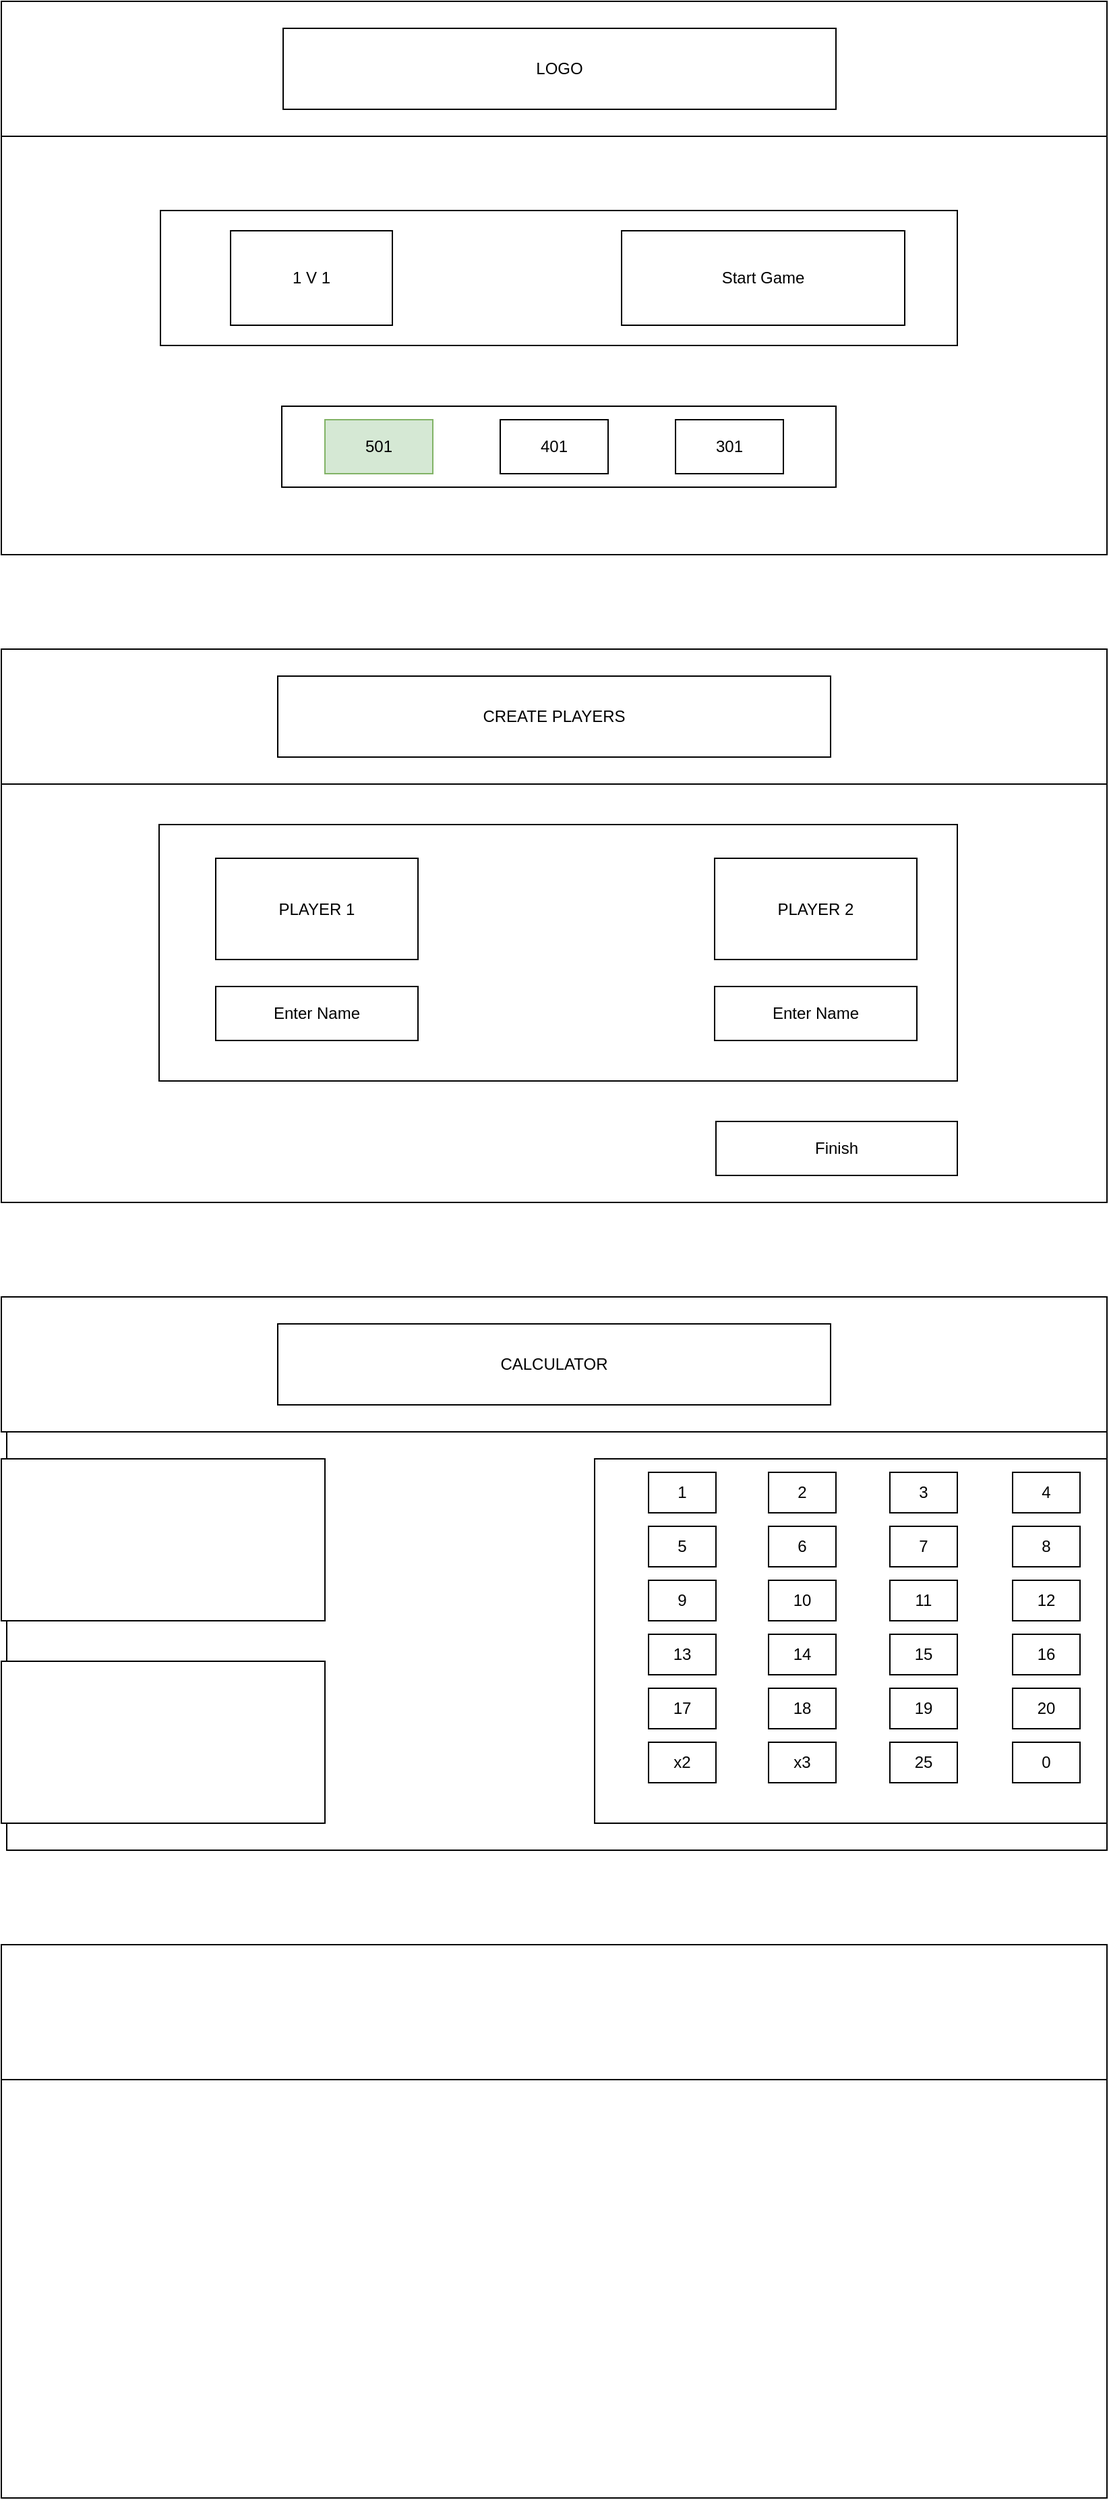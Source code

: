 <mxfile version="20.8.10" type="device"><diagram name="Seite-1" id="paZLR1A8twuQFrYivaNH"><mxGraphModel dx="1162" dy="664" grid="1" gridSize="10" guides="1" tooltips="1" connect="1" arrows="1" fold="1" page="1" pageScale="1" pageWidth="827" pageHeight="1169" math="0" shadow="0"><root><mxCell id="0"/><mxCell id="1" parent="0"/><mxCell id="XDDbklvxgR-TvzOWc_MV-14" value="" style="rounded=0;whiteSpace=wrap;html=1;" vertex="1" parent="1"><mxGeometry width="820" height="410" as="geometry"/></mxCell><mxCell id="XDDbklvxgR-TvzOWc_MV-15" value="" style="rounded=0;whiteSpace=wrap;html=1;" vertex="1" parent="1"><mxGeometry y="480" width="820" height="410" as="geometry"/></mxCell><mxCell id="XDDbklvxgR-TvzOWc_MV-16" value="" style="rounded=0;whiteSpace=wrap;html=1;" vertex="1" parent="1"><mxGeometry x="4" y="960" width="816" height="410" as="geometry"/></mxCell><mxCell id="XDDbklvxgR-TvzOWc_MV-17" value="" style="rounded=0;whiteSpace=wrap;html=1;" vertex="1" parent="1"><mxGeometry y="1440" width="820" height="410" as="geometry"/></mxCell><mxCell id="XDDbklvxgR-TvzOWc_MV-18" value="" style="rounded=0;whiteSpace=wrap;html=1;" vertex="1" parent="1"><mxGeometry width="820" height="100" as="geometry"/></mxCell><mxCell id="XDDbklvxgR-TvzOWc_MV-19" value="" style="rounded=0;whiteSpace=wrap;html=1;" vertex="1" parent="1"><mxGeometry y="480" width="820" height="100" as="geometry"/></mxCell><mxCell id="XDDbklvxgR-TvzOWc_MV-20" value="" style="rounded=0;whiteSpace=wrap;html=1;" vertex="1" parent="1"><mxGeometry y="960" width="820" height="100" as="geometry"/></mxCell><mxCell id="XDDbklvxgR-TvzOWc_MV-21" value="" style="rounded=0;whiteSpace=wrap;html=1;" vertex="1" parent="1"><mxGeometry y="1440" width="820" height="100" as="geometry"/></mxCell><mxCell id="XDDbklvxgR-TvzOWc_MV-25" value="LOGO" style="rounded=0;whiteSpace=wrap;html=1;" vertex="1" parent="1"><mxGeometry x="209" y="20" width="410" height="60" as="geometry"/></mxCell><mxCell id="XDDbklvxgR-TvzOWc_MV-27" value="" style="rounded=0;whiteSpace=wrap;html=1;" vertex="1" parent="1"><mxGeometry x="118" y="155" width="591" height="100" as="geometry"/></mxCell><mxCell id="XDDbklvxgR-TvzOWc_MV-28" value="" style="rounded=0;whiteSpace=wrap;html=1;" vertex="1" parent="1"><mxGeometry x="208" y="300" width="411" height="60" as="geometry"/></mxCell><mxCell id="XDDbklvxgR-TvzOWc_MV-29" value="501" style="rounded=0;whiteSpace=wrap;html=1;fillColor=#d5e8d4;strokeColor=#82b366;" vertex="1" parent="1"><mxGeometry x="240" y="310" width="80" height="40" as="geometry"/></mxCell><mxCell id="XDDbklvxgR-TvzOWc_MV-31" value="401" style="rounded=0;whiteSpace=wrap;html=1;" vertex="1" parent="1"><mxGeometry x="370" y="310" width="80" height="40" as="geometry"/></mxCell><mxCell id="XDDbklvxgR-TvzOWc_MV-32" value="301" style="rounded=0;whiteSpace=wrap;html=1;" vertex="1" parent="1"><mxGeometry x="500" y="310" width="80" height="40" as="geometry"/></mxCell><mxCell id="XDDbklvxgR-TvzOWc_MV-33" value="1 V 1" style="rounded=0;whiteSpace=wrap;html=1;" vertex="1" parent="1"><mxGeometry x="170" y="170" width="120" height="70" as="geometry"/></mxCell><mxCell id="XDDbklvxgR-TvzOWc_MV-34" value="Start Game" style="rounded=0;whiteSpace=wrap;html=1;" vertex="1" parent="1"><mxGeometry x="460" y="170" width="210" height="70" as="geometry"/></mxCell><mxCell id="XDDbklvxgR-TvzOWc_MV-35" value="CREATE PLAYERS" style="rounded=0;whiteSpace=wrap;html=1;" vertex="1" parent="1"><mxGeometry x="205" y="500" width="410" height="60" as="geometry"/></mxCell><mxCell id="XDDbklvxgR-TvzOWc_MV-36" value="" style="rounded=0;whiteSpace=wrap;html=1;" vertex="1" parent="1"><mxGeometry x="117" y="610" width="592" height="190" as="geometry"/></mxCell><mxCell id="XDDbklvxgR-TvzOWc_MV-38" value="PLAYER 1" style="rounded=0;whiteSpace=wrap;html=1;" vertex="1" parent="1"><mxGeometry x="159" y="635" width="150" height="75" as="geometry"/></mxCell><mxCell id="XDDbklvxgR-TvzOWc_MV-40" value="PLAYER 2" style="rounded=0;whiteSpace=wrap;html=1;" vertex="1" parent="1"><mxGeometry x="529" y="635" width="150" height="75" as="geometry"/></mxCell><mxCell id="XDDbklvxgR-TvzOWc_MV-41" value="Enter Name" style="rounded=0;whiteSpace=wrap;html=1;" vertex="1" parent="1"><mxGeometry x="159" y="730" width="150" height="40" as="geometry"/></mxCell><mxCell id="XDDbklvxgR-TvzOWc_MV-42" value="Enter Name" style="rounded=0;whiteSpace=wrap;html=1;" vertex="1" parent="1"><mxGeometry x="529" y="730" width="150" height="40" as="geometry"/></mxCell><mxCell id="XDDbklvxgR-TvzOWc_MV-44" value="Finish" style="rounded=0;whiteSpace=wrap;html=1;" vertex="1" parent="1"><mxGeometry x="530" y="830" width="179" height="40" as="geometry"/></mxCell><mxCell id="XDDbklvxgR-TvzOWc_MV-46" value="CALCULATOR" style="rounded=0;whiteSpace=wrap;html=1;" vertex="1" parent="1"><mxGeometry x="205" y="980" width="410" height="60" as="geometry"/></mxCell><mxCell id="XDDbklvxgR-TvzOWc_MV-47" value="" style="rounded=0;whiteSpace=wrap;html=1;" vertex="1" parent="1"><mxGeometry y="1080" width="240" height="120" as="geometry"/></mxCell><mxCell id="XDDbklvxgR-TvzOWc_MV-50" value="" style="rounded=0;whiteSpace=wrap;html=1;" vertex="1" parent="1"><mxGeometry y="1230" width="240" height="120" as="geometry"/></mxCell><mxCell id="XDDbklvxgR-TvzOWc_MV-51" value="" style="rounded=0;whiteSpace=wrap;html=1;" vertex="1" parent="1"><mxGeometry x="440" y="1080" width="380" height="270" as="geometry"/></mxCell><mxCell id="XDDbklvxgR-TvzOWc_MV-55" value="1" style="rounded=0;whiteSpace=wrap;html=1;" vertex="1" parent="1"><mxGeometry x="480" y="1090" width="50" height="30" as="geometry"/></mxCell><mxCell id="XDDbklvxgR-TvzOWc_MV-69" value="2" style="rounded=0;whiteSpace=wrap;html=1;" vertex="1" parent="1"><mxGeometry x="569" y="1090" width="50" height="30" as="geometry"/></mxCell><mxCell id="XDDbklvxgR-TvzOWc_MV-70" value="3" style="rounded=0;whiteSpace=wrap;html=1;" vertex="1" parent="1"><mxGeometry x="659" y="1090" width="50" height="30" as="geometry"/></mxCell><mxCell id="XDDbklvxgR-TvzOWc_MV-71" value="4" style="rounded=0;whiteSpace=wrap;html=1;" vertex="1" parent="1"><mxGeometry x="750" y="1090" width="50" height="30" as="geometry"/></mxCell><mxCell id="XDDbklvxgR-TvzOWc_MV-72" value="5" style="rounded=0;whiteSpace=wrap;html=1;" vertex="1" parent="1"><mxGeometry x="480" y="1130" width="50" height="30" as="geometry"/></mxCell><mxCell id="XDDbklvxgR-TvzOWc_MV-73" value="6" style="rounded=0;whiteSpace=wrap;html=1;" vertex="1" parent="1"><mxGeometry x="569" y="1130" width="50" height="30" as="geometry"/></mxCell><mxCell id="XDDbklvxgR-TvzOWc_MV-74" value="7" style="rounded=0;whiteSpace=wrap;html=1;" vertex="1" parent="1"><mxGeometry x="659" y="1130" width="50" height="30" as="geometry"/></mxCell><mxCell id="XDDbklvxgR-TvzOWc_MV-75" value="8" style="rounded=0;whiteSpace=wrap;html=1;" vertex="1" parent="1"><mxGeometry x="750" y="1130" width="50" height="30" as="geometry"/></mxCell><mxCell id="XDDbklvxgR-TvzOWc_MV-76" value="9" style="rounded=0;whiteSpace=wrap;html=1;" vertex="1" parent="1"><mxGeometry x="480" y="1170" width="50" height="30" as="geometry"/></mxCell><mxCell id="XDDbklvxgR-TvzOWc_MV-77" value="10" style="rounded=0;whiteSpace=wrap;html=1;" vertex="1" parent="1"><mxGeometry x="569" y="1170" width="50" height="30" as="geometry"/></mxCell><mxCell id="XDDbklvxgR-TvzOWc_MV-78" value="11" style="rounded=0;whiteSpace=wrap;html=1;" vertex="1" parent="1"><mxGeometry x="659" y="1170" width="50" height="30" as="geometry"/></mxCell><mxCell id="XDDbklvxgR-TvzOWc_MV-79" value="12" style="rounded=0;whiteSpace=wrap;html=1;" vertex="1" parent="1"><mxGeometry x="750" y="1170" width="50" height="30" as="geometry"/></mxCell><mxCell id="XDDbklvxgR-TvzOWc_MV-96" value="13" style="rounded=0;whiteSpace=wrap;html=1;" vertex="1" parent="1"><mxGeometry x="480" y="1210" width="50" height="30" as="geometry"/></mxCell><mxCell id="XDDbklvxgR-TvzOWc_MV-97" value="17" style="rounded=0;whiteSpace=wrap;html=1;" vertex="1" parent="1"><mxGeometry x="480" y="1250" width="50" height="30" as="geometry"/></mxCell><mxCell id="XDDbklvxgR-TvzOWc_MV-98" value="x2" style="rounded=0;whiteSpace=wrap;html=1;" vertex="1" parent="1"><mxGeometry x="480" y="1290" width="50" height="30" as="geometry"/></mxCell><mxCell id="XDDbklvxgR-TvzOWc_MV-99" value="14" style="rounded=0;whiteSpace=wrap;html=1;" vertex="1" parent="1"><mxGeometry x="569" y="1210" width="50" height="30" as="geometry"/></mxCell><mxCell id="XDDbklvxgR-TvzOWc_MV-100" value="18" style="rounded=0;whiteSpace=wrap;html=1;" vertex="1" parent="1"><mxGeometry x="569" y="1250" width="50" height="30" as="geometry"/></mxCell><mxCell id="XDDbklvxgR-TvzOWc_MV-101" value="x3" style="rounded=0;whiteSpace=wrap;html=1;" vertex="1" parent="1"><mxGeometry x="569" y="1290" width="50" height="30" as="geometry"/></mxCell><mxCell id="XDDbklvxgR-TvzOWc_MV-102" value="15" style="rounded=0;whiteSpace=wrap;html=1;" vertex="1" parent="1"><mxGeometry x="659" y="1210" width="50" height="30" as="geometry"/></mxCell><mxCell id="XDDbklvxgR-TvzOWc_MV-103" value="19" style="rounded=0;whiteSpace=wrap;html=1;" vertex="1" parent="1"><mxGeometry x="659" y="1250" width="50" height="30" as="geometry"/></mxCell><mxCell id="XDDbklvxgR-TvzOWc_MV-104" value="25" style="rounded=0;whiteSpace=wrap;html=1;" vertex="1" parent="1"><mxGeometry x="659" y="1290" width="50" height="30" as="geometry"/></mxCell><mxCell id="XDDbklvxgR-TvzOWc_MV-105" value="16" style="rounded=0;whiteSpace=wrap;html=1;" vertex="1" parent="1"><mxGeometry x="750" y="1210" width="50" height="30" as="geometry"/></mxCell><mxCell id="XDDbklvxgR-TvzOWc_MV-106" value="20" style="rounded=0;whiteSpace=wrap;html=1;" vertex="1" parent="1"><mxGeometry x="750" y="1250" width="50" height="30" as="geometry"/></mxCell><mxCell id="XDDbklvxgR-TvzOWc_MV-107" value="0" style="rounded=0;whiteSpace=wrap;html=1;" vertex="1" parent="1"><mxGeometry x="750" y="1290" width="50" height="30" as="geometry"/></mxCell></root></mxGraphModel></diagram></mxfile>